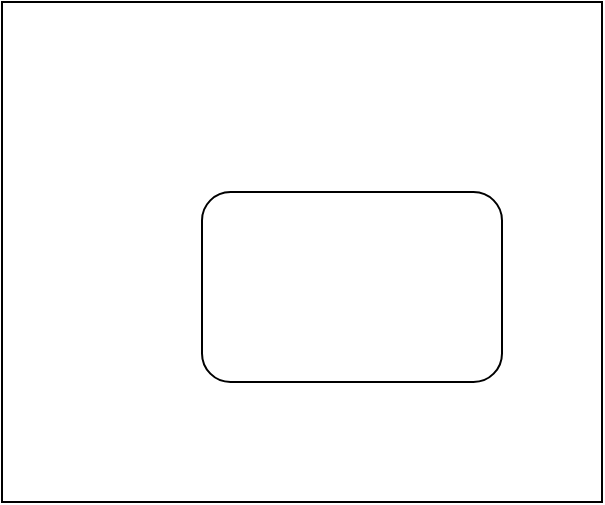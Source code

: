 <mxfile version="24.7.17">
  <diagram name="第 1 页" id="EkguOhq5_5z_8HTEQYqG">
    <mxGraphModel dx="1150" dy="503" grid="1" gridSize="10" guides="1" tooltips="1" connect="1" arrows="1" fold="1" page="1" pageScale="1" pageWidth="827" pageHeight="1169" math="0" shadow="0">
      <root>
        <mxCell id="0" />
        <mxCell id="1" parent="0" />
        <mxCell id="LdSaSLIQPFd35gRrthEo-4" value="" style="rounded=0;whiteSpace=wrap;html=1;" vertex="1" parent="1">
          <mxGeometry x="310" y="120" width="300" height="250" as="geometry" />
        </mxCell>
        <mxCell id="LdSaSLIQPFd35gRrthEo-5" value="" style="rounded=1;whiteSpace=wrap;html=1;" vertex="1" parent="1">
          <mxGeometry x="410" y="215" width="150" height="95" as="geometry" />
        </mxCell>
      </root>
    </mxGraphModel>
  </diagram>
</mxfile>
